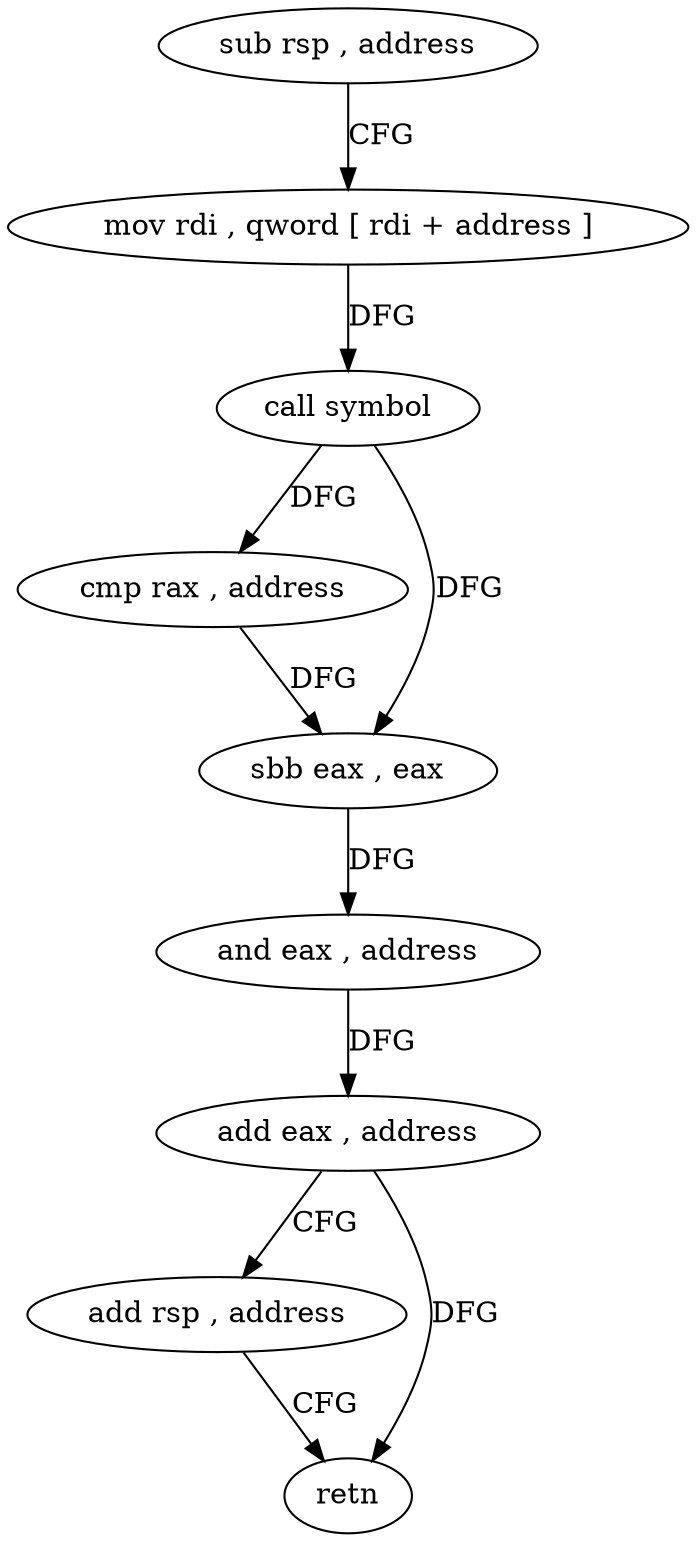 digraph "func" {
"4205782" [label = "sub rsp , address" ]
"4205786" [label = "mov rdi , qword [ rdi + address ]" ]
"4205790" [label = "call symbol" ]
"4205795" [label = "cmp rax , address" ]
"4205799" [label = "sbb eax , eax" ]
"4205801" [label = "and eax , address" ]
"4205804" [label = "add eax , address" ]
"4205807" [label = "add rsp , address" ]
"4205811" [label = "retn" ]
"4205782" -> "4205786" [ label = "CFG" ]
"4205786" -> "4205790" [ label = "DFG" ]
"4205790" -> "4205795" [ label = "DFG" ]
"4205790" -> "4205799" [ label = "DFG" ]
"4205795" -> "4205799" [ label = "DFG" ]
"4205799" -> "4205801" [ label = "DFG" ]
"4205801" -> "4205804" [ label = "DFG" ]
"4205804" -> "4205807" [ label = "CFG" ]
"4205804" -> "4205811" [ label = "DFG" ]
"4205807" -> "4205811" [ label = "CFG" ]
}
